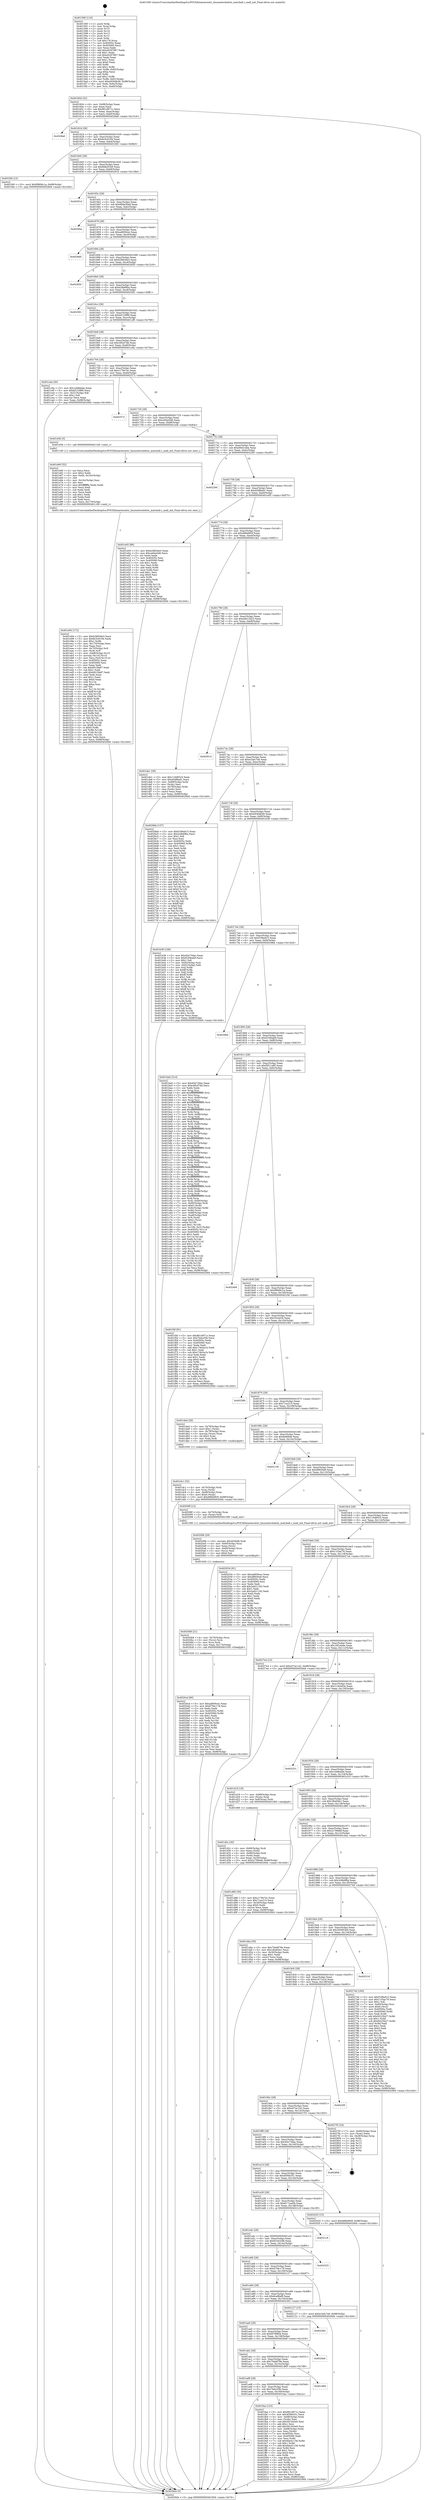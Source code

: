 digraph "0x401590" {
  label = "0x401590 (/mnt/c/Users/mathe/Desktop/tcc/POCII/binaries/extr_linuxnetschedcls_matchall.c_mall_init_Final-ollvm.out::main(0))"
  labelloc = "t"
  node[shape=record]

  Entry [label="",width=0.3,height=0.3,shape=circle,fillcolor=black,style=filled]
  "0x401604" [label="{
     0x401604 [32]\l
     | [instrs]\l
     &nbsp;&nbsp;0x401604 \<+6\>: mov -0x98(%rbp),%eax\l
     &nbsp;&nbsp;0x40160a \<+2\>: mov %eax,%ecx\l
     &nbsp;&nbsp;0x40160c \<+6\>: sub $0x861d871c,%ecx\l
     &nbsp;&nbsp;0x401612 \<+6\>: mov %eax,-0xac(%rbp)\l
     &nbsp;&nbsp;0x401618 \<+6\>: mov %ecx,-0xb0(%rbp)\l
     &nbsp;&nbsp;0x40161e \<+6\>: je 00000000004028a6 \<main+0x1316\>\l
  }"]
  "0x4028a6" [label="{
     0x4028a6\l
  }", style=dashed]
  "0x401624" [label="{
     0x401624 [28]\l
     | [instrs]\l
     &nbsp;&nbsp;0x401624 \<+5\>: jmp 0000000000401629 \<main+0x99\>\l
     &nbsp;&nbsp;0x401629 \<+6\>: mov -0xac(%rbp),%eax\l
     &nbsp;&nbsp;0x40162f \<+5\>: sub $0x8c5c6194,%eax\l
     &nbsp;&nbsp;0x401634 \<+6\>: mov %eax,-0xb4(%rbp)\l
     &nbsp;&nbsp;0x40163a \<+6\>: je 0000000000401f40 \<main+0x9b0\>\l
  }"]
  Exit [label="",width=0.3,height=0.3,shape=circle,fillcolor=black,style=filled,peripheries=2]
  "0x401f40" [label="{
     0x401f40 [15]\l
     | [instrs]\l
     &nbsp;&nbsp;0x401f40 \<+10\>: movl $0xf9806c1a,-0x98(%rbp)\l
     &nbsp;&nbsp;0x401f4a \<+5\>: jmp 00000000004029d4 \<main+0x1444\>\l
  }"]
  "0x401640" [label="{
     0x401640 [28]\l
     | [instrs]\l
     &nbsp;&nbsp;0x401640 \<+5\>: jmp 0000000000401645 \<main+0xb5\>\l
     &nbsp;&nbsp;0x401645 \<+6\>: mov -0xac(%rbp),%eax\l
     &nbsp;&nbsp;0x40164b \<+5\>: sub $0x8db2f1b9,%eax\l
     &nbsp;&nbsp;0x401650 \<+6\>: mov %eax,-0xb8(%rbp)\l
     &nbsp;&nbsp;0x401656 \<+6\>: je 000000000040291d \<main+0x138d\>\l
  }"]
  "0x4020cd" [label="{
     0x4020cd [90]\l
     | [instrs]\l
     &nbsp;&nbsp;0x4020cd \<+5\>: mov $0xad859cec,%eax\l
     &nbsp;&nbsp;0x4020d2 \<+5\>: mov $0x67fdc178,%esi\l
     &nbsp;&nbsp;0x4020d7 \<+2\>: xor %edx,%edx\l
     &nbsp;&nbsp;0x4020d9 \<+8\>: mov 0x40505c,%r8d\l
     &nbsp;&nbsp;0x4020e1 \<+8\>: mov 0x405060,%r9d\l
     &nbsp;&nbsp;0x4020e9 \<+3\>: sub $0x1,%edx\l
     &nbsp;&nbsp;0x4020ec \<+3\>: mov %r8d,%r10d\l
     &nbsp;&nbsp;0x4020ef \<+3\>: add %edx,%r10d\l
     &nbsp;&nbsp;0x4020f2 \<+4\>: imul %r10d,%r8d\l
     &nbsp;&nbsp;0x4020f6 \<+4\>: and $0x1,%r8d\l
     &nbsp;&nbsp;0x4020fa \<+4\>: cmp $0x0,%r8d\l
     &nbsp;&nbsp;0x4020fe \<+4\>: sete %r11b\l
     &nbsp;&nbsp;0x402102 \<+4\>: cmp $0xa,%r9d\l
     &nbsp;&nbsp;0x402106 \<+3\>: setl %bl\l
     &nbsp;&nbsp;0x402109 \<+3\>: mov %r11b,%r14b\l
     &nbsp;&nbsp;0x40210c \<+3\>: and %bl,%r14b\l
     &nbsp;&nbsp;0x40210f \<+3\>: xor %bl,%r11b\l
     &nbsp;&nbsp;0x402112 \<+3\>: or %r11b,%r14b\l
     &nbsp;&nbsp;0x402115 \<+4\>: test $0x1,%r14b\l
     &nbsp;&nbsp;0x402119 \<+3\>: cmovne %esi,%eax\l
     &nbsp;&nbsp;0x40211c \<+6\>: mov %eax,-0x98(%rbp)\l
     &nbsp;&nbsp;0x402122 \<+5\>: jmp 00000000004029d4 \<main+0x1444\>\l
  }"]
  "0x40291d" [label="{
     0x40291d\l
  }", style=dashed]
  "0x40165c" [label="{
     0x40165c [28]\l
     | [instrs]\l
     &nbsp;&nbsp;0x40165c \<+5\>: jmp 0000000000401661 \<main+0xd1\>\l
     &nbsp;&nbsp;0x401661 \<+6\>: mov -0xac(%rbp),%eax\l
     &nbsp;&nbsp;0x401667 \<+5\>: sub $0x99de30a8,%eax\l
     &nbsp;&nbsp;0x40166c \<+6\>: mov %eax,-0xbc(%rbp)\l
     &nbsp;&nbsp;0x401672 \<+6\>: je 000000000040295a \<main+0x13ca\>\l
  }"]
  "0x4020b8" [label="{
     0x4020b8 [21]\l
     | [instrs]\l
     &nbsp;&nbsp;0x4020b8 \<+4\>: mov -0x70(%rbp),%rcx\l
     &nbsp;&nbsp;0x4020bc \<+3\>: mov (%rcx),%rcx\l
     &nbsp;&nbsp;0x4020bf \<+3\>: mov %rcx,%rdi\l
     &nbsp;&nbsp;0x4020c2 \<+6\>: mov %eax,-0x174(%rbp)\l
     &nbsp;&nbsp;0x4020c8 \<+5\>: call 0000000000401030 \<free@plt\>\l
     | [calls]\l
     &nbsp;&nbsp;0x401030 \{1\} (unknown)\l
  }"]
  "0x40295a" [label="{
     0x40295a\l
  }", style=dashed]
  "0x401678" [label="{
     0x401678 [28]\l
     | [instrs]\l
     &nbsp;&nbsp;0x401678 \<+5\>: jmp 000000000040167d \<main+0xed\>\l
     &nbsp;&nbsp;0x40167d \<+6\>: mov -0xac(%rbp),%eax\l
     &nbsp;&nbsp;0x401683 \<+5\>: sub $0xad859cec,%eax\l
     &nbsp;&nbsp;0x401688 \<+6\>: mov %eax,-0xc0(%rbp)\l
     &nbsp;&nbsp;0x40168e \<+6\>: je 00000000004028d0 \<main+0x1340\>\l
  }"]
  "0x40209b" [label="{
     0x40209b [29]\l
     | [instrs]\l
     &nbsp;&nbsp;0x40209b \<+10\>: movabs $0x4030d6,%rdi\l
     &nbsp;&nbsp;0x4020a5 \<+4\>: mov -0x60(%rbp),%rcx\l
     &nbsp;&nbsp;0x4020a9 \<+2\>: mov %eax,(%rcx)\l
     &nbsp;&nbsp;0x4020ab \<+4\>: mov -0x60(%rbp),%rcx\l
     &nbsp;&nbsp;0x4020af \<+2\>: mov (%rcx),%esi\l
     &nbsp;&nbsp;0x4020b1 \<+2\>: mov $0x0,%al\l
     &nbsp;&nbsp;0x4020b3 \<+5\>: call 0000000000401040 \<printf@plt\>\l
     | [calls]\l
     &nbsp;&nbsp;0x401040 \{1\} (unknown)\l
  }"]
  "0x4028d0" [label="{
     0x4028d0\l
  }", style=dashed]
  "0x401694" [label="{
     0x401694 [28]\l
     | [instrs]\l
     &nbsp;&nbsp;0x401694 \<+5\>: jmp 0000000000401699 \<main+0x109\>\l
     &nbsp;&nbsp;0x401699 \<+6\>: mov -0xac(%rbp),%eax\l
     &nbsp;&nbsp;0x40169f \<+5\>: sub $0xb2883de3,%eax\l
     &nbsp;&nbsp;0x4016a4 \<+6\>: mov %eax,-0xc4(%rbp)\l
     &nbsp;&nbsp;0x4016aa \<+6\>: je 0000000000402850 \<main+0x12c0\>\l
  }"]
  "0x401af4" [label="{
     0x401af4\l
  }", style=dashed]
  "0x402850" [label="{
     0x402850\l
  }", style=dashed]
  "0x4016b0" [label="{
     0x4016b0 [28]\l
     | [instrs]\l
     &nbsp;&nbsp;0x4016b0 \<+5\>: jmp 00000000004016b5 \<main+0x125\>\l
     &nbsp;&nbsp;0x4016b5 \<+6\>: mov -0xac(%rbp),%eax\l
     &nbsp;&nbsp;0x4016bb \<+5\>: sub $0xb2fb880a,%eax\l
     &nbsp;&nbsp;0x4016c0 \<+6\>: mov %eax,-0xc8(%rbp)\l
     &nbsp;&nbsp;0x4016c6 \<+6\>: je 0000000000402581 \<main+0xff1\>\l
  }"]
  "0x401faa" [label="{
     0x401faa [123]\l
     | [instrs]\l
     &nbsp;&nbsp;0x401faa \<+5\>: mov $0x861d871c,%eax\l
     &nbsp;&nbsp;0x401faf \<+5\>: mov $0x4f36b351,%ecx\l
     &nbsp;&nbsp;0x401fb4 \<+4\>: mov -0x68(%rbp),%rdx\l
     &nbsp;&nbsp;0x401fb8 \<+2\>: mov (%rdx),%esi\l
     &nbsp;&nbsp;0x401fba \<+6\>: sub $0x591443e0,%esi\l
     &nbsp;&nbsp;0x401fc0 \<+3\>: add $0x1,%esi\l
     &nbsp;&nbsp;0x401fc3 \<+6\>: add $0x591443e0,%esi\l
     &nbsp;&nbsp;0x401fc9 \<+4\>: mov -0x68(%rbp),%rdx\l
     &nbsp;&nbsp;0x401fcd \<+2\>: mov %esi,(%rdx)\l
     &nbsp;&nbsp;0x401fcf \<+7\>: mov 0x40505c,%esi\l
     &nbsp;&nbsp;0x401fd6 \<+7\>: mov 0x405060,%edi\l
     &nbsp;&nbsp;0x401fdd \<+3\>: mov %esi,%r8d\l
     &nbsp;&nbsp;0x401fe0 \<+7\>: sub $0x9da41156,%r8d\l
     &nbsp;&nbsp;0x401fe7 \<+4\>: sub $0x1,%r8d\l
     &nbsp;&nbsp;0x401feb \<+7\>: add $0x9da41156,%r8d\l
     &nbsp;&nbsp;0x401ff2 \<+4\>: imul %r8d,%esi\l
     &nbsp;&nbsp;0x401ff6 \<+3\>: and $0x1,%esi\l
     &nbsp;&nbsp;0x401ff9 \<+3\>: cmp $0x0,%esi\l
     &nbsp;&nbsp;0x401ffc \<+4\>: sete %r9b\l
     &nbsp;&nbsp;0x402000 \<+3\>: cmp $0xa,%edi\l
     &nbsp;&nbsp;0x402003 \<+4\>: setl %r10b\l
     &nbsp;&nbsp;0x402007 \<+3\>: mov %r9b,%r11b\l
     &nbsp;&nbsp;0x40200a \<+3\>: and %r10b,%r11b\l
     &nbsp;&nbsp;0x40200d \<+3\>: xor %r10b,%r9b\l
     &nbsp;&nbsp;0x402010 \<+3\>: or %r9b,%r11b\l
     &nbsp;&nbsp;0x402013 \<+4\>: test $0x1,%r11b\l
     &nbsp;&nbsp;0x402017 \<+3\>: cmovne %ecx,%eax\l
     &nbsp;&nbsp;0x40201a \<+6\>: mov %eax,-0x98(%rbp)\l
     &nbsp;&nbsp;0x402020 \<+5\>: jmp 00000000004029d4 \<main+0x1444\>\l
  }"]
  "0x402581" [label="{
     0x402581\l
  }", style=dashed]
  "0x4016cc" [label="{
     0x4016cc [28]\l
     | [instrs]\l
     &nbsp;&nbsp;0x4016cc \<+5\>: jmp 00000000004016d1 \<main+0x141\>\l
     &nbsp;&nbsp;0x4016d1 \<+6\>: mov -0xac(%rbp),%eax\l
     &nbsp;&nbsp;0x4016d7 \<+5\>: sub $0xbf133f89,%eax\l
     &nbsp;&nbsp;0x4016dc \<+6\>: mov %eax,-0xcc(%rbp)\l
     &nbsp;&nbsp;0x4016e2 \<+6\>: je 0000000000401cf8 \<main+0x768\>\l
  }"]
  "0x401ad8" [label="{
     0x401ad8 [28]\l
     | [instrs]\l
     &nbsp;&nbsp;0x401ad8 \<+5\>: jmp 0000000000401add \<main+0x54d\>\l
     &nbsp;&nbsp;0x401add \<+6\>: mov -0xac(%rbp),%eax\l
     &nbsp;&nbsp;0x401ae3 \<+5\>: sub $0x7bdccf3b,%eax\l
     &nbsp;&nbsp;0x401ae8 \<+6\>: mov %eax,-0x160(%rbp)\l
     &nbsp;&nbsp;0x401aee \<+6\>: je 0000000000401faa \<main+0xa1a\>\l
  }"]
  "0x401cf8" [label="{
     0x401cf8\l
  }", style=dashed]
  "0x4016e8" [label="{
     0x4016e8 [28]\l
     | [instrs]\l
     &nbsp;&nbsp;0x4016e8 \<+5\>: jmp 00000000004016ed \<main+0x15d\>\l
     &nbsp;&nbsp;0x4016ed \<+6\>: mov -0xac(%rbp),%eax\l
     &nbsp;&nbsp;0x4016f3 \<+5\>: sub $0xc0f2d7dd,%eax\l
     &nbsp;&nbsp;0x4016f8 \<+6\>: mov %eax,-0xd0(%rbp)\l
     &nbsp;&nbsp;0x4016fe \<+6\>: je 0000000000401cda \<main+0x74a\>\l
  }"]
  "0x401d68" [label="{
     0x401d68\l
  }", style=dashed]
  "0x401cda" [label="{
     0x401cda [30]\l
     | [instrs]\l
     &nbsp;&nbsp;0x401cda \<+5\>: mov $0x1dd8eebe,%eax\l
     &nbsp;&nbsp;0x401cdf \<+5\>: mov $0xbf133f89,%ecx\l
     &nbsp;&nbsp;0x401ce4 \<+3\>: mov -0x31(%rbp),%dl\l
     &nbsp;&nbsp;0x401ce7 \<+3\>: test $0x1,%dl\l
     &nbsp;&nbsp;0x401cea \<+3\>: cmovne %ecx,%eax\l
     &nbsp;&nbsp;0x401ced \<+6\>: mov %eax,-0x98(%rbp)\l
     &nbsp;&nbsp;0x401cf3 \<+5\>: jmp 00000000004029d4 \<main+0x1444\>\l
  }"]
  "0x401704" [label="{
     0x401704 [28]\l
     | [instrs]\l
     &nbsp;&nbsp;0x401704 \<+5\>: jmp 0000000000401709 \<main+0x179\>\l
     &nbsp;&nbsp;0x401709 \<+6\>: mov -0xac(%rbp),%eax\l
     &nbsp;&nbsp;0x40170f \<+5\>: sub $0xc179e7ec,%eax\l
     &nbsp;&nbsp;0x401714 \<+6\>: mov %eax,-0xd4(%rbp)\l
     &nbsp;&nbsp;0x40171a \<+6\>: je 0000000000402572 \<main+0xfe2\>\l
  }"]
  "0x401abc" [label="{
     0x401abc [28]\l
     | [instrs]\l
     &nbsp;&nbsp;0x401abc \<+5\>: jmp 0000000000401ac1 \<main+0x531\>\l
     &nbsp;&nbsp;0x401ac1 \<+6\>: mov -0xac(%rbp),%eax\l
     &nbsp;&nbsp;0x401ac7 \<+5\>: sub $0x70ab878e,%eax\l
     &nbsp;&nbsp;0x401acc \<+6\>: mov %eax,-0x15c(%rbp)\l
     &nbsp;&nbsp;0x401ad2 \<+6\>: je 0000000000401d68 \<main+0x7d8\>\l
  }"]
  "0x402572" [label="{
     0x402572\l
  }", style=dashed]
  "0x401720" [label="{
     0x401720 [28]\l
     | [instrs]\l
     &nbsp;&nbsp;0x401720 \<+5\>: jmp 0000000000401725 \<main+0x195\>\l
     &nbsp;&nbsp;0x401725 \<+6\>: mov -0xac(%rbp),%eax\l
     &nbsp;&nbsp;0x40172b \<+5\>: sub $0xce64a5d6,%eax\l
     &nbsp;&nbsp;0x401730 \<+6\>: mov %eax,-0xd8(%rbp)\l
     &nbsp;&nbsp;0x401736 \<+6\>: je 0000000000401e5b \<main+0x8cb\>\l
  }"]
  "0x4029a9" [label="{
     0x4029a9\l
  }", style=dashed]
  "0x401e5b" [label="{
     0x401e5b [5]\l
     | [instrs]\l
     &nbsp;&nbsp;0x401e5b \<+5\>: call 0000000000401160 \<next_i\>\l
     | [calls]\l
     &nbsp;&nbsp;0x401160 \{1\} (/mnt/c/Users/mathe/Desktop/tcc/POCII/binaries/extr_linuxnetschedcls_matchall.c_mall_init_Final-ollvm.out::next_i)\l
  }"]
  "0x40173c" [label="{
     0x40173c [28]\l
     | [instrs]\l
     &nbsp;&nbsp;0x40173c \<+5\>: jmp 0000000000401741 \<main+0x1b1\>\l
     &nbsp;&nbsp;0x401741 \<+6\>: mov -0xac(%rbp),%eax\l
     &nbsp;&nbsp;0x401747 \<+5\>: sub $0xd0b41ebe,%eax\l
     &nbsp;&nbsp;0x40174c \<+6\>: mov %eax,-0xdc(%rbp)\l
     &nbsp;&nbsp;0x401752 \<+6\>: je 0000000000402260 \<main+0xcd0\>\l
  }"]
  "0x401aa0" [label="{
     0x401aa0 [28]\l
     | [instrs]\l
     &nbsp;&nbsp;0x401aa0 \<+5\>: jmp 0000000000401aa5 \<main+0x515\>\l
     &nbsp;&nbsp;0x401aa5 \<+6\>: mov -0xac(%rbp),%eax\l
     &nbsp;&nbsp;0x401aab \<+5\>: sub $0x6f7f9804,%eax\l
     &nbsp;&nbsp;0x401ab0 \<+6\>: mov %eax,-0x158(%rbp)\l
     &nbsp;&nbsp;0x401ab6 \<+6\>: je 00000000004029a9 \<main+0x1419\>\l
  }"]
  "0x402260" [label="{
     0x402260\l
  }", style=dashed]
  "0x401758" [label="{
     0x401758 [28]\l
     | [instrs]\l
     &nbsp;&nbsp;0x401758 \<+5\>: jmp 000000000040175d \<main+0x1cd\>\l
     &nbsp;&nbsp;0x40175d \<+6\>: mov -0xac(%rbp),%eax\l
     &nbsp;&nbsp;0x401763 \<+5\>: sub $0xd3df6ad1,%eax\l
     &nbsp;&nbsp;0x401768 \<+6\>: mov %eax,-0xe0(%rbp)\l
     &nbsp;&nbsp;0x40176e \<+6\>: je 0000000000401e05 \<main+0x875\>\l
  }"]
  "0x402362" [label="{
     0x402362\l
  }", style=dashed]
  "0x401e05" [label="{
     0x401e05 [86]\l
     | [instrs]\l
     &nbsp;&nbsp;0x401e05 \<+5\>: mov $0xb2883de3,%eax\l
     &nbsp;&nbsp;0x401e0a \<+5\>: mov $0xce64a5d6,%ecx\l
     &nbsp;&nbsp;0x401e0f \<+2\>: xor %edx,%edx\l
     &nbsp;&nbsp;0x401e11 \<+7\>: mov 0x40505c,%esi\l
     &nbsp;&nbsp;0x401e18 \<+7\>: mov 0x405060,%edi\l
     &nbsp;&nbsp;0x401e1f \<+3\>: sub $0x1,%edx\l
     &nbsp;&nbsp;0x401e22 \<+3\>: mov %esi,%r8d\l
     &nbsp;&nbsp;0x401e25 \<+3\>: add %edx,%r8d\l
     &nbsp;&nbsp;0x401e28 \<+4\>: imul %r8d,%esi\l
     &nbsp;&nbsp;0x401e2c \<+3\>: and $0x1,%esi\l
     &nbsp;&nbsp;0x401e2f \<+3\>: cmp $0x0,%esi\l
     &nbsp;&nbsp;0x401e32 \<+4\>: sete %r9b\l
     &nbsp;&nbsp;0x401e36 \<+3\>: cmp $0xa,%edi\l
     &nbsp;&nbsp;0x401e39 \<+4\>: setl %r10b\l
     &nbsp;&nbsp;0x401e3d \<+3\>: mov %r9b,%r11b\l
     &nbsp;&nbsp;0x401e40 \<+3\>: and %r10b,%r11b\l
     &nbsp;&nbsp;0x401e43 \<+3\>: xor %r10b,%r9b\l
     &nbsp;&nbsp;0x401e46 \<+3\>: or %r9b,%r11b\l
     &nbsp;&nbsp;0x401e49 \<+4\>: test $0x1,%r11b\l
     &nbsp;&nbsp;0x401e4d \<+3\>: cmovne %ecx,%eax\l
     &nbsp;&nbsp;0x401e50 \<+6\>: mov %eax,-0x98(%rbp)\l
     &nbsp;&nbsp;0x401e56 \<+5\>: jmp 00000000004029d4 \<main+0x1444\>\l
  }"]
  "0x401774" [label="{
     0x401774 [28]\l
     | [instrs]\l
     &nbsp;&nbsp;0x401774 \<+5\>: jmp 0000000000401779 \<main+0x1e9\>\l
     &nbsp;&nbsp;0x401779 \<+6\>: mov -0xac(%rbp),%eax\l
     &nbsp;&nbsp;0x40177f \<+5\>: sub $0xd96b683f,%eax\l
     &nbsp;&nbsp;0x401784 \<+6\>: mov %eax,-0xe4(%rbp)\l
     &nbsp;&nbsp;0x40178a \<+6\>: je 0000000000401de1 \<main+0x851\>\l
  }"]
  "0x401a84" [label="{
     0x401a84 [28]\l
     | [instrs]\l
     &nbsp;&nbsp;0x401a84 \<+5\>: jmp 0000000000401a89 \<main+0x4f9\>\l
     &nbsp;&nbsp;0x401a89 \<+6\>: mov -0xac(%rbp),%eax\l
     &nbsp;&nbsp;0x401a8f \<+5\>: sub $0x6caf8af8,%eax\l
     &nbsp;&nbsp;0x401a94 \<+6\>: mov %eax,-0x154(%rbp)\l
     &nbsp;&nbsp;0x401a9a \<+6\>: je 0000000000402362 \<main+0xdd2\>\l
  }"]
  "0x401de1" [label="{
     0x401de1 [36]\l
     | [instrs]\l
     &nbsp;&nbsp;0x401de1 \<+5\>: mov $0x110d65c5,%eax\l
     &nbsp;&nbsp;0x401de6 \<+5\>: mov $0xd3df6ad1,%ecx\l
     &nbsp;&nbsp;0x401deb \<+4\>: mov -0x68(%rbp),%rdx\l
     &nbsp;&nbsp;0x401def \<+2\>: mov (%rdx),%esi\l
     &nbsp;&nbsp;0x401df1 \<+4\>: mov -0x78(%rbp),%rdx\l
     &nbsp;&nbsp;0x401df5 \<+2\>: cmp (%rdx),%esi\l
     &nbsp;&nbsp;0x401df7 \<+3\>: cmovl %ecx,%eax\l
     &nbsp;&nbsp;0x401dfa \<+6\>: mov %eax,-0x98(%rbp)\l
     &nbsp;&nbsp;0x401e00 \<+5\>: jmp 00000000004029d4 \<main+0x1444\>\l
  }"]
  "0x401790" [label="{
     0x401790 [28]\l
     | [instrs]\l
     &nbsp;&nbsp;0x401790 \<+5\>: jmp 0000000000401795 \<main+0x205\>\l
     &nbsp;&nbsp;0x401795 \<+6\>: mov -0xac(%rbp),%eax\l
     &nbsp;&nbsp;0x40179b \<+5\>: sub $0xe0b12b23,%eax\l
     &nbsp;&nbsp;0x4017a0 \<+6\>: mov %eax,-0xe8(%rbp)\l
     &nbsp;&nbsp;0x4017a6 \<+6\>: je 0000000000402614 \<main+0x1084\>\l
  }"]
  "0x402127" [label="{
     0x402127 [15]\l
     | [instrs]\l
     &nbsp;&nbsp;0x402127 \<+10\>: movl $0xe1bdc7e6,-0x98(%rbp)\l
     &nbsp;&nbsp;0x402131 \<+5\>: jmp 00000000004029d4 \<main+0x1444\>\l
  }"]
  "0x402614" [label="{
     0x402614\l
  }", style=dashed]
  "0x4017ac" [label="{
     0x4017ac [28]\l
     | [instrs]\l
     &nbsp;&nbsp;0x4017ac \<+5\>: jmp 00000000004017b1 \<main+0x221\>\l
     &nbsp;&nbsp;0x4017b1 \<+6\>: mov -0xac(%rbp),%eax\l
     &nbsp;&nbsp;0x4017b7 \<+5\>: sub $0xe1bdc7e6,%eax\l
     &nbsp;&nbsp;0x4017bc \<+6\>: mov %eax,-0xec(%rbp)\l
     &nbsp;&nbsp;0x4017c2 \<+6\>: je 00000000004026bb \<main+0x112b\>\l
  }"]
  "0x401a68" [label="{
     0x401a68 [28]\l
     | [instrs]\l
     &nbsp;&nbsp;0x401a68 \<+5\>: jmp 0000000000401a6d \<main+0x4dd\>\l
     &nbsp;&nbsp;0x401a6d \<+6\>: mov -0xac(%rbp),%eax\l
     &nbsp;&nbsp;0x401a73 \<+5\>: sub $0x67fdc178,%eax\l
     &nbsp;&nbsp;0x401a78 \<+6\>: mov %eax,-0x150(%rbp)\l
     &nbsp;&nbsp;0x401a7e \<+6\>: je 0000000000402127 \<main+0xb97\>\l
  }"]
  "0x4026bb" [label="{
     0x4026bb [137]\l
     | [instrs]\l
     &nbsp;&nbsp;0x4026bb \<+5\>: mov $0xf199a915,%eax\l
     &nbsp;&nbsp;0x4026c0 \<+5\>: mov $0x2c8b6f6a,%ecx\l
     &nbsp;&nbsp;0x4026c5 \<+2\>: mov $0x1,%dl\l
     &nbsp;&nbsp;0x4026c7 \<+2\>: xor %esi,%esi\l
     &nbsp;&nbsp;0x4026c9 \<+7\>: mov 0x40505c,%edi\l
     &nbsp;&nbsp;0x4026d0 \<+8\>: mov 0x405060,%r8d\l
     &nbsp;&nbsp;0x4026d8 \<+3\>: sub $0x1,%esi\l
     &nbsp;&nbsp;0x4026db \<+3\>: mov %edi,%r9d\l
     &nbsp;&nbsp;0x4026de \<+3\>: add %esi,%r9d\l
     &nbsp;&nbsp;0x4026e1 \<+4\>: imul %r9d,%edi\l
     &nbsp;&nbsp;0x4026e5 \<+3\>: and $0x1,%edi\l
     &nbsp;&nbsp;0x4026e8 \<+3\>: cmp $0x0,%edi\l
     &nbsp;&nbsp;0x4026eb \<+4\>: sete %r10b\l
     &nbsp;&nbsp;0x4026ef \<+4\>: cmp $0xa,%r8d\l
     &nbsp;&nbsp;0x4026f3 \<+4\>: setl %r11b\l
     &nbsp;&nbsp;0x4026f7 \<+3\>: mov %r10b,%bl\l
     &nbsp;&nbsp;0x4026fa \<+3\>: xor $0xff,%bl\l
     &nbsp;&nbsp;0x4026fd \<+3\>: mov %r11b,%r14b\l
     &nbsp;&nbsp;0x402700 \<+4\>: xor $0xff,%r14b\l
     &nbsp;&nbsp;0x402704 \<+3\>: xor $0x0,%dl\l
     &nbsp;&nbsp;0x402707 \<+3\>: mov %bl,%r15b\l
     &nbsp;&nbsp;0x40270a \<+4\>: and $0x0,%r15b\l
     &nbsp;&nbsp;0x40270e \<+3\>: and %dl,%r10b\l
     &nbsp;&nbsp;0x402711 \<+3\>: mov %r14b,%r12b\l
     &nbsp;&nbsp;0x402714 \<+4\>: and $0x0,%r12b\l
     &nbsp;&nbsp;0x402718 \<+3\>: and %dl,%r11b\l
     &nbsp;&nbsp;0x40271b \<+3\>: or %r10b,%r15b\l
     &nbsp;&nbsp;0x40271e \<+3\>: or %r11b,%r12b\l
     &nbsp;&nbsp;0x402721 \<+3\>: xor %r12b,%r15b\l
     &nbsp;&nbsp;0x402724 \<+3\>: or %r14b,%bl\l
     &nbsp;&nbsp;0x402727 \<+3\>: xor $0xff,%bl\l
     &nbsp;&nbsp;0x40272a \<+3\>: or $0x0,%dl\l
     &nbsp;&nbsp;0x40272d \<+2\>: and %dl,%bl\l
     &nbsp;&nbsp;0x40272f \<+3\>: or %bl,%r15b\l
     &nbsp;&nbsp;0x402732 \<+4\>: test $0x1,%r15b\l
     &nbsp;&nbsp;0x402736 \<+3\>: cmovne %ecx,%eax\l
     &nbsp;&nbsp;0x402739 \<+6\>: mov %eax,-0x98(%rbp)\l
     &nbsp;&nbsp;0x40273f \<+5\>: jmp 00000000004029d4 \<main+0x1444\>\l
  }"]
  "0x4017c8" [label="{
     0x4017c8 [28]\l
     | [instrs]\l
     &nbsp;&nbsp;0x4017c8 \<+5\>: jmp 00000000004017cd \<main+0x23d\>\l
     &nbsp;&nbsp;0x4017cd \<+6\>: mov -0xac(%rbp),%eax\l
     &nbsp;&nbsp;0x4017d3 \<+5\>: sub $0xe930db49,%eax\l
     &nbsp;&nbsp;0x4017d8 \<+6\>: mov %eax,-0xf0(%rbp)\l
     &nbsp;&nbsp;0x4017de \<+6\>: je 0000000000401b36 \<main+0x5a6\>\l
  }"]
  "0x402525" [label="{
     0x402525\l
  }", style=dashed]
  "0x401b36" [label="{
     0x401b36 [106]\l
     | [instrs]\l
     &nbsp;&nbsp;0x401b36 \<+5\>: mov $0x45e73dac,%eax\l
     &nbsp;&nbsp;0x401b3b \<+5\>: mov $0xf230bab9,%ecx\l
     &nbsp;&nbsp;0x401b40 \<+2\>: mov $0x1,%dl\l
     &nbsp;&nbsp;0x401b42 \<+7\>: mov -0x92(%rbp),%sil\l
     &nbsp;&nbsp;0x401b49 \<+7\>: mov -0x91(%rbp),%dil\l
     &nbsp;&nbsp;0x401b50 \<+3\>: mov %sil,%r8b\l
     &nbsp;&nbsp;0x401b53 \<+4\>: xor $0xff,%r8b\l
     &nbsp;&nbsp;0x401b57 \<+3\>: mov %dil,%r9b\l
     &nbsp;&nbsp;0x401b5a \<+4\>: xor $0xff,%r9b\l
     &nbsp;&nbsp;0x401b5e \<+3\>: xor $0x1,%dl\l
     &nbsp;&nbsp;0x401b61 \<+3\>: mov %r8b,%r10b\l
     &nbsp;&nbsp;0x401b64 \<+4\>: and $0xff,%r10b\l
     &nbsp;&nbsp;0x401b68 \<+3\>: and %dl,%sil\l
     &nbsp;&nbsp;0x401b6b \<+3\>: mov %r9b,%r11b\l
     &nbsp;&nbsp;0x401b6e \<+4\>: and $0xff,%r11b\l
     &nbsp;&nbsp;0x401b72 \<+3\>: and %dl,%dil\l
     &nbsp;&nbsp;0x401b75 \<+3\>: or %sil,%r10b\l
     &nbsp;&nbsp;0x401b78 \<+3\>: or %dil,%r11b\l
     &nbsp;&nbsp;0x401b7b \<+3\>: xor %r11b,%r10b\l
     &nbsp;&nbsp;0x401b7e \<+3\>: or %r9b,%r8b\l
     &nbsp;&nbsp;0x401b81 \<+4\>: xor $0xff,%r8b\l
     &nbsp;&nbsp;0x401b85 \<+3\>: or $0x1,%dl\l
     &nbsp;&nbsp;0x401b88 \<+3\>: and %dl,%r8b\l
     &nbsp;&nbsp;0x401b8b \<+3\>: or %r8b,%r10b\l
     &nbsp;&nbsp;0x401b8e \<+4\>: test $0x1,%r10b\l
     &nbsp;&nbsp;0x401b92 \<+3\>: cmovne %ecx,%eax\l
     &nbsp;&nbsp;0x401b95 \<+6\>: mov %eax,-0x98(%rbp)\l
     &nbsp;&nbsp;0x401b9b \<+5\>: jmp 00000000004029d4 \<main+0x1444\>\l
  }"]
  "0x4017e4" [label="{
     0x4017e4 [28]\l
     | [instrs]\l
     &nbsp;&nbsp;0x4017e4 \<+5\>: jmp 00000000004017e9 \<main+0x259\>\l
     &nbsp;&nbsp;0x4017e9 \<+6\>: mov -0xac(%rbp),%eax\l
     &nbsp;&nbsp;0x4017ef \<+5\>: sub $0xf199a915,%eax\l
     &nbsp;&nbsp;0x4017f4 \<+6\>: mov %eax,-0xf4(%rbp)\l
     &nbsp;&nbsp;0x4017fa \<+6\>: je 00000000004029bd \<main+0x142d\>\l
  }"]
  "0x4029d4" [label="{
     0x4029d4 [5]\l
     | [instrs]\l
     &nbsp;&nbsp;0x4029d4 \<+5\>: jmp 0000000000401604 \<main+0x74\>\l
  }"]
  "0x401590" [label="{
     0x401590 [116]\l
     | [instrs]\l
     &nbsp;&nbsp;0x401590 \<+1\>: push %rbp\l
     &nbsp;&nbsp;0x401591 \<+3\>: mov %rsp,%rbp\l
     &nbsp;&nbsp;0x401594 \<+2\>: push %r15\l
     &nbsp;&nbsp;0x401596 \<+2\>: push %r14\l
     &nbsp;&nbsp;0x401598 \<+2\>: push %r13\l
     &nbsp;&nbsp;0x40159a \<+2\>: push %r12\l
     &nbsp;&nbsp;0x40159c \<+1\>: push %rbx\l
     &nbsp;&nbsp;0x40159d \<+7\>: sub $0x178,%rsp\l
     &nbsp;&nbsp;0x4015a4 \<+7\>: mov 0x40505c,%eax\l
     &nbsp;&nbsp;0x4015ab \<+7\>: mov 0x405060,%ecx\l
     &nbsp;&nbsp;0x4015b2 \<+2\>: mov %eax,%edx\l
     &nbsp;&nbsp;0x4015b4 \<+6\>: add $0xe0297867,%edx\l
     &nbsp;&nbsp;0x4015ba \<+3\>: sub $0x1,%edx\l
     &nbsp;&nbsp;0x4015bd \<+6\>: sub $0xe0297867,%edx\l
     &nbsp;&nbsp;0x4015c3 \<+3\>: imul %edx,%eax\l
     &nbsp;&nbsp;0x4015c6 \<+3\>: and $0x1,%eax\l
     &nbsp;&nbsp;0x4015c9 \<+3\>: cmp $0x0,%eax\l
     &nbsp;&nbsp;0x4015cc \<+4\>: sete %r8b\l
     &nbsp;&nbsp;0x4015d0 \<+4\>: and $0x1,%r8b\l
     &nbsp;&nbsp;0x4015d4 \<+7\>: mov %r8b,-0x92(%rbp)\l
     &nbsp;&nbsp;0x4015db \<+3\>: cmp $0xa,%ecx\l
     &nbsp;&nbsp;0x4015de \<+4\>: setl %r8b\l
     &nbsp;&nbsp;0x4015e2 \<+4\>: and $0x1,%r8b\l
     &nbsp;&nbsp;0x4015e6 \<+7\>: mov %r8b,-0x91(%rbp)\l
     &nbsp;&nbsp;0x4015ed \<+10\>: movl $0xe930db49,-0x98(%rbp)\l
     &nbsp;&nbsp;0x4015f7 \<+6\>: mov %edi,-0x9c(%rbp)\l
     &nbsp;&nbsp;0x4015fd \<+7\>: mov %rsi,-0xa8(%rbp)\l
  }"]
  "0x401a4c" [label="{
     0x401a4c [28]\l
     | [instrs]\l
     &nbsp;&nbsp;0x401a4c \<+5\>: jmp 0000000000401a51 \<main+0x4c1\>\l
     &nbsp;&nbsp;0x401a51 \<+6\>: mov -0xac(%rbp),%eax\l
     &nbsp;&nbsp;0x401a57 \<+5\>: sub $0x633e2cf6,%eax\l
     &nbsp;&nbsp;0x401a5c \<+6\>: mov %eax,-0x14c(%rbp)\l
     &nbsp;&nbsp;0x401a62 \<+6\>: je 0000000000402525 \<main+0xf95\>\l
  }"]
  "0x4029bd" [label="{
     0x4029bd\l
  }", style=dashed]
  "0x401800" [label="{
     0x401800 [28]\l
     | [instrs]\l
     &nbsp;&nbsp;0x401800 \<+5\>: jmp 0000000000401805 \<main+0x275\>\l
     &nbsp;&nbsp;0x401805 \<+6\>: mov -0xac(%rbp),%eax\l
     &nbsp;&nbsp;0x40180b \<+5\>: sub $0xf230bab9,%eax\l
     &nbsp;&nbsp;0x401810 \<+6\>: mov %eax,-0xf8(%rbp)\l
     &nbsp;&nbsp;0x401816 \<+6\>: je 0000000000401ba0 \<main+0x610\>\l
  }"]
  "0x4021c9" [label="{
     0x4021c9\l
  }", style=dashed]
  "0x401ba0" [label="{
     0x401ba0 [314]\l
     | [instrs]\l
     &nbsp;&nbsp;0x401ba0 \<+5\>: mov $0x45e73dac,%eax\l
     &nbsp;&nbsp;0x401ba5 \<+5\>: mov $0xc0f2d7dd,%ecx\l
     &nbsp;&nbsp;0x401baa \<+2\>: xor %edx,%edx\l
     &nbsp;&nbsp;0x401bac \<+3\>: mov %rsp,%rsi\l
     &nbsp;&nbsp;0x401baf \<+4\>: add $0xfffffffffffffff0,%rsi\l
     &nbsp;&nbsp;0x401bb3 \<+3\>: mov %rsi,%rsp\l
     &nbsp;&nbsp;0x401bb6 \<+7\>: mov %rsi,-0x90(%rbp)\l
     &nbsp;&nbsp;0x401bbd \<+3\>: mov %rsp,%rsi\l
     &nbsp;&nbsp;0x401bc0 \<+4\>: add $0xfffffffffffffff0,%rsi\l
     &nbsp;&nbsp;0x401bc4 \<+3\>: mov %rsi,%rsp\l
     &nbsp;&nbsp;0x401bc7 \<+3\>: mov %rsp,%rdi\l
     &nbsp;&nbsp;0x401bca \<+4\>: add $0xfffffffffffffff0,%rdi\l
     &nbsp;&nbsp;0x401bce \<+3\>: mov %rdi,%rsp\l
     &nbsp;&nbsp;0x401bd1 \<+7\>: mov %rdi,-0x88(%rbp)\l
     &nbsp;&nbsp;0x401bd8 \<+3\>: mov %rsp,%rdi\l
     &nbsp;&nbsp;0x401bdb \<+4\>: add $0xfffffffffffffff0,%rdi\l
     &nbsp;&nbsp;0x401bdf \<+3\>: mov %rdi,%rsp\l
     &nbsp;&nbsp;0x401be2 \<+4\>: mov %rdi,-0x80(%rbp)\l
     &nbsp;&nbsp;0x401be6 \<+3\>: mov %rsp,%rdi\l
     &nbsp;&nbsp;0x401be9 \<+4\>: add $0xfffffffffffffff0,%rdi\l
     &nbsp;&nbsp;0x401bed \<+3\>: mov %rdi,%rsp\l
     &nbsp;&nbsp;0x401bf0 \<+4\>: mov %rdi,-0x78(%rbp)\l
     &nbsp;&nbsp;0x401bf4 \<+3\>: mov %rsp,%rdi\l
     &nbsp;&nbsp;0x401bf7 \<+4\>: add $0xfffffffffffffff0,%rdi\l
     &nbsp;&nbsp;0x401bfb \<+3\>: mov %rdi,%rsp\l
     &nbsp;&nbsp;0x401bfe \<+4\>: mov %rdi,-0x70(%rbp)\l
     &nbsp;&nbsp;0x401c02 \<+3\>: mov %rsp,%rdi\l
     &nbsp;&nbsp;0x401c05 \<+4\>: add $0xfffffffffffffff0,%rdi\l
     &nbsp;&nbsp;0x401c09 \<+3\>: mov %rdi,%rsp\l
     &nbsp;&nbsp;0x401c0c \<+4\>: mov %rdi,-0x68(%rbp)\l
     &nbsp;&nbsp;0x401c10 \<+3\>: mov %rsp,%rdi\l
     &nbsp;&nbsp;0x401c13 \<+4\>: add $0xfffffffffffffff0,%rdi\l
     &nbsp;&nbsp;0x401c17 \<+3\>: mov %rdi,%rsp\l
     &nbsp;&nbsp;0x401c1a \<+4\>: mov %rdi,-0x60(%rbp)\l
     &nbsp;&nbsp;0x401c1e \<+3\>: mov %rsp,%rdi\l
     &nbsp;&nbsp;0x401c21 \<+4\>: add $0xfffffffffffffff0,%rdi\l
     &nbsp;&nbsp;0x401c25 \<+3\>: mov %rdi,%rsp\l
     &nbsp;&nbsp;0x401c28 \<+4\>: mov %rdi,-0x58(%rbp)\l
     &nbsp;&nbsp;0x401c2c \<+3\>: mov %rsp,%rdi\l
     &nbsp;&nbsp;0x401c2f \<+4\>: add $0xfffffffffffffff0,%rdi\l
     &nbsp;&nbsp;0x401c33 \<+3\>: mov %rdi,%rsp\l
     &nbsp;&nbsp;0x401c36 \<+4\>: mov %rdi,-0x50(%rbp)\l
     &nbsp;&nbsp;0x401c3a \<+3\>: mov %rsp,%rdi\l
     &nbsp;&nbsp;0x401c3d \<+4\>: add $0xfffffffffffffff0,%rdi\l
     &nbsp;&nbsp;0x401c41 \<+3\>: mov %rdi,%rsp\l
     &nbsp;&nbsp;0x401c44 \<+4\>: mov %rdi,-0x48(%rbp)\l
     &nbsp;&nbsp;0x401c48 \<+3\>: mov %rsp,%rdi\l
     &nbsp;&nbsp;0x401c4b \<+4\>: add $0xfffffffffffffff0,%rdi\l
     &nbsp;&nbsp;0x401c4f \<+3\>: mov %rdi,%rsp\l
     &nbsp;&nbsp;0x401c52 \<+4\>: mov %rdi,-0x40(%rbp)\l
     &nbsp;&nbsp;0x401c56 \<+7\>: mov -0x90(%rbp),%rdi\l
     &nbsp;&nbsp;0x401c5d \<+6\>: movl $0x0,(%rdi)\l
     &nbsp;&nbsp;0x401c63 \<+7\>: mov -0x9c(%rbp),%r8d\l
     &nbsp;&nbsp;0x401c6a \<+3\>: mov %r8d,(%rsi)\l
     &nbsp;&nbsp;0x401c6d \<+7\>: mov -0x88(%rbp),%rdi\l
     &nbsp;&nbsp;0x401c74 \<+7\>: mov -0xa8(%rbp),%r9\l
     &nbsp;&nbsp;0x401c7b \<+3\>: mov %r9,(%rdi)\l
     &nbsp;&nbsp;0x401c7e \<+3\>: cmpl $0x2,(%rsi)\l
     &nbsp;&nbsp;0x401c81 \<+4\>: setne %r10b\l
     &nbsp;&nbsp;0x401c85 \<+4\>: and $0x1,%r10b\l
     &nbsp;&nbsp;0x401c89 \<+4\>: mov %r10b,-0x31(%rbp)\l
     &nbsp;&nbsp;0x401c8d \<+8\>: mov 0x40505c,%r11d\l
     &nbsp;&nbsp;0x401c95 \<+7\>: mov 0x405060,%ebx\l
     &nbsp;&nbsp;0x401c9c \<+3\>: sub $0x1,%edx\l
     &nbsp;&nbsp;0x401c9f \<+3\>: mov %r11d,%r14d\l
     &nbsp;&nbsp;0x401ca2 \<+3\>: add %edx,%r14d\l
     &nbsp;&nbsp;0x401ca5 \<+4\>: imul %r14d,%r11d\l
     &nbsp;&nbsp;0x401ca9 \<+4\>: and $0x1,%r11d\l
     &nbsp;&nbsp;0x401cad \<+4\>: cmp $0x0,%r11d\l
     &nbsp;&nbsp;0x401cb1 \<+4\>: sete %r10b\l
     &nbsp;&nbsp;0x401cb5 \<+3\>: cmp $0xa,%ebx\l
     &nbsp;&nbsp;0x401cb8 \<+4\>: setl %r15b\l
     &nbsp;&nbsp;0x401cbc \<+3\>: mov %r10b,%r12b\l
     &nbsp;&nbsp;0x401cbf \<+3\>: and %r15b,%r12b\l
     &nbsp;&nbsp;0x401cc2 \<+3\>: xor %r15b,%r10b\l
     &nbsp;&nbsp;0x401cc5 \<+3\>: or %r10b,%r12b\l
     &nbsp;&nbsp;0x401cc8 \<+4\>: test $0x1,%r12b\l
     &nbsp;&nbsp;0x401ccc \<+3\>: cmovne %ecx,%eax\l
     &nbsp;&nbsp;0x401ccf \<+6\>: mov %eax,-0x98(%rbp)\l
     &nbsp;&nbsp;0x401cd5 \<+5\>: jmp 00000000004029d4 \<main+0x1444\>\l
  }"]
  "0x40181c" [label="{
     0x40181c [28]\l
     | [instrs]\l
     &nbsp;&nbsp;0x40181c \<+5\>: jmp 0000000000401821 \<main+0x291\>\l
     &nbsp;&nbsp;0x401821 \<+6\>: mov -0xac(%rbp),%eax\l
     &nbsp;&nbsp;0x401827 \<+5\>: sub $0xf5f11a85,%eax\l
     &nbsp;&nbsp;0x40182c \<+6\>: mov %eax,-0xfc(%rbp)\l
     &nbsp;&nbsp;0x401832 \<+6\>: je 0000000000402469 \<main+0xed9\>\l
  }"]
  "0x401a30" [label="{
     0x401a30 [28]\l
     | [instrs]\l
     &nbsp;&nbsp;0x401a30 \<+5\>: jmp 0000000000401a35 \<main+0x4a5\>\l
     &nbsp;&nbsp;0x401a35 \<+6\>: mov -0xac(%rbp),%eax\l
     &nbsp;&nbsp;0x401a3b \<+5\>: sub $0x617caa5b,%eax\l
     &nbsp;&nbsp;0x401a40 \<+6\>: mov %eax,-0x148(%rbp)\l
     &nbsp;&nbsp;0x401a46 \<+6\>: je 00000000004021c9 \<main+0xc39\>\l
  }"]
  "0x402025" [label="{
     0x402025 [15]\l
     | [instrs]\l
     &nbsp;&nbsp;0x402025 \<+10\>: movl $0xd96b683f,-0x98(%rbp)\l
     &nbsp;&nbsp;0x40202f \<+5\>: jmp 00000000004029d4 \<main+0x1444\>\l
  }"]
  "0x402469" [label="{
     0x402469\l
  }", style=dashed]
  "0x401838" [label="{
     0x401838 [28]\l
     | [instrs]\l
     &nbsp;&nbsp;0x401838 \<+5\>: jmp 000000000040183d \<main+0x2ad\>\l
     &nbsp;&nbsp;0x40183d \<+6\>: mov -0xac(%rbp),%eax\l
     &nbsp;&nbsp;0x401843 \<+5\>: sub $0xf9806c1a,%eax\l
     &nbsp;&nbsp;0x401848 \<+6\>: mov %eax,-0x100(%rbp)\l
     &nbsp;&nbsp;0x40184e \<+6\>: je 0000000000401f4f \<main+0x9bf\>\l
  }"]
  "0x401a14" [label="{
     0x401a14 [28]\l
     | [instrs]\l
     &nbsp;&nbsp;0x401a14 \<+5\>: jmp 0000000000401a19 \<main+0x489\>\l
     &nbsp;&nbsp;0x401a19 \<+6\>: mov -0xac(%rbp),%eax\l
     &nbsp;&nbsp;0x401a1f \<+5\>: sub $0x4f36b351,%eax\l
     &nbsp;&nbsp;0x401a24 \<+6\>: mov %eax,-0x144(%rbp)\l
     &nbsp;&nbsp;0x401a2a \<+6\>: je 0000000000402025 \<main+0xa95\>\l
  }"]
  "0x401f4f" [label="{
     0x401f4f [91]\l
     | [instrs]\l
     &nbsp;&nbsp;0x401f4f \<+5\>: mov $0x861d871c,%eax\l
     &nbsp;&nbsp;0x401f54 \<+5\>: mov $0x7bdccf3b,%ecx\l
     &nbsp;&nbsp;0x401f59 \<+7\>: mov 0x40505c,%edx\l
     &nbsp;&nbsp;0x401f60 \<+7\>: mov 0x405060,%esi\l
     &nbsp;&nbsp;0x401f67 \<+2\>: mov %edx,%edi\l
     &nbsp;&nbsp;0x401f69 \<+6\>: add $0xc74b5a1b,%edi\l
     &nbsp;&nbsp;0x401f6f \<+3\>: sub $0x1,%edi\l
     &nbsp;&nbsp;0x401f72 \<+6\>: sub $0xc74b5a1b,%edi\l
     &nbsp;&nbsp;0x401f78 \<+3\>: imul %edi,%edx\l
     &nbsp;&nbsp;0x401f7b \<+3\>: and $0x1,%edx\l
     &nbsp;&nbsp;0x401f7e \<+3\>: cmp $0x0,%edx\l
     &nbsp;&nbsp;0x401f81 \<+4\>: sete %r8b\l
     &nbsp;&nbsp;0x401f85 \<+3\>: cmp $0xa,%esi\l
     &nbsp;&nbsp;0x401f88 \<+4\>: setl %r9b\l
     &nbsp;&nbsp;0x401f8c \<+3\>: mov %r8b,%r10b\l
     &nbsp;&nbsp;0x401f8f \<+3\>: and %r9b,%r10b\l
     &nbsp;&nbsp;0x401f92 \<+3\>: xor %r9b,%r8b\l
     &nbsp;&nbsp;0x401f95 \<+3\>: or %r8b,%r10b\l
     &nbsp;&nbsp;0x401f98 \<+4\>: test $0x1,%r10b\l
     &nbsp;&nbsp;0x401f9c \<+3\>: cmovne %ecx,%eax\l
     &nbsp;&nbsp;0x401f9f \<+6\>: mov %eax,-0x98(%rbp)\l
     &nbsp;&nbsp;0x401fa5 \<+5\>: jmp 00000000004029d4 \<main+0x1444\>\l
  }"]
  "0x401854" [label="{
     0x401854 [28]\l
     | [instrs]\l
     &nbsp;&nbsp;0x401854 \<+5\>: jmp 0000000000401859 \<main+0x2c9\>\l
     &nbsp;&nbsp;0x401859 \<+6\>: mov -0xac(%rbp),%eax\l
     &nbsp;&nbsp;0x40185f \<+5\>: sub $0x35cdc04,%eax\l
     &nbsp;&nbsp;0x401864 \<+6\>: mov %eax,-0x104(%rbp)\l
     &nbsp;&nbsp;0x40186a \<+6\>: je 0000000000402380 \<main+0xdf0\>\l
  }"]
  "0x40280b" [label="{
     0x40280b\l
  }", style=dashed]
  "0x402380" [label="{
     0x402380\l
  }", style=dashed]
  "0x401870" [label="{
     0x401870 [28]\l
     | [instrs]\l
     &nbsp;&nbsp;0x401870 \<+5\>: jmp 0000000000401875 \<main+0x2e5\>\l
     &nbsp;&nbsp;0x401875 \<+6\>: mov -0xac(%rbp),%eax\l
     &nbsp;&nbsp;0x40187b \<+5\>: sub $0x71ac215,%eax\l
     &nbsp;&nbsp;0x401880 \<+6\>: mov %eax,-0x108(%rbp)\l
     &nbsp;&nbsp;0x401886 \<+6\>: je 0000000000401da4 \<main+0x814\>\l
  }"]
  "0x4019f8" [label="{
     0x4019f8 [28]\l
     | [instrs]\l
     &nbsp;&nbsp;0x4019f8 \<+5\>: jmp 00000000004019fd \<main+0x46d\>\l
     &nbsp;&nbsp;0x4019fd \<+6\>: mov -0xac(%rbp),%eax\l
     &nbsp;&nbsp;0x401a03 \<+5\>: sub $0x45e73dac,%eax\l
     &nbsp;&nbsp;0x401a08 \<+6\>: mov %eax,-0x140(%rbp)\l
     &nbsp;&nbsp;0x401a0e \<+6\>: je 000000000040280b \<main+0x127b\>\l
  }"]
  "0x401da4" [label="{
     0x401da4 [29]\l
     | [instrs]\l
     &nbsp;&nbsp;0x401da4 \<+4\>: mov -0x78(%rbp),%rax\l
     &nbsp;&nbsp;0x401da8 \<+6\>: movl $0x1,(%rax)\l
     &nbsp;&nbsp;0x401dae \<+4\>: mov -0x78(%rbp),%rax\l
     &nbsp;&nbsp;0x401db2 \<+3\>: movslq (%rax),%rax\l
     &nbsp;&nbsp;0x401db5 \<+4\>: shl $0x2,%rax\l
     &nbsp;&nbsp;0x401db9 \<+3\>: mov %rax,%rdi\l
     &nbsp;&nbsp;0x401dbc \<+5\>: call 0000000000401050 \<malloc@plt\>\l
     | [calls]\l
     &nbsp;&nbsp;0x401050 \{1\} (unknown)\l
  }"]
  "0x40188c" [label="{
     0x40188c [28]\l
     | [instrs]\l
     &nbsp;&nbsp;0x40188c \<+5\>: jmp 0000000000401891 \<main+0x301\>\l
     &nbsp;&nbsp;0x401891 \<+6\>: mov -0xac(%rbp),%eax\l
     &nbsp;&nbsp;0x401897 \<+5\>: sub $0x8a80bfe,%eax\l
     &nbsp;&nbsp;0x40189c \<+6\>: mov %eax,-0x10c(%rbp)\l
     &nbsp;&nbsp;0x4018a2 \<+6\>: je 0000000000402136 \<main+0xba6\>\l
  }"]
  "0x4027f3" [label="{
     0x4027f3 [24]\l
     | [instrs]\l
     &nbsp;&nbsp;0x4027f3 \<+7\>: mov -0x90(%rbp),%rax\l
     &nbsp;&nbsp;0x4027fa \<+2\>: mov (%rax),%eax\l
     &nbsp;&nbsp;0x4027fc \<+4\>: lea -0x28(%rbp),%rsp\l
     &nbsp;&nbsp;0x402800 \<+1\>: pop %rbx\l
     &nbsp;&nbsp;0x402801 \<+2\>: pop %r12\l
     &nbsp;&nbsp;0x402803 \<+2\>: pop %r13\l
     &nbsp;&nbsp;0x402805 \<+2\>: pop %r14\l
     &nbsp;&nbsp;0x402807 \<+2\>: pop %r15\l
     &nbsp;&nbsp;0x402809 \<+1\>: pop %rbp\l
     &nbsp;&nbsp;0x40280a \<+1\>: ret\l
  }"]
  "0x402136" [label="{
     0x402136\l
  }", style=dashed]
  "0x4018a8" [label="{
     0x4018a8 [28]\l
     | [instrs]\l
     &nbsp;&nbsp;0x4018a8 \<+5\>: jmp 00000000004018ad \<main+0x31d\>\l
     &nbsp;&nbsp;0x4018ad \<+6\>: mov -0xac(%rbp),%eax\l
     &nbsp;&nbsp;0x4018b3 \<+5\>: sub $0xd8930a9,%eax\l
     &nbsp;&nbsp;0x4018b8 \<+6\>: mov %eax,-0x110(%rbp)\l
     &nbsp;&nbsp;0x4018be \<+6\>: je 000000000040208f \<main+0xaff\>\l
  }"]
  "0x4019dc" [label="{
     0x4019dc [28]\l
     | [instrs]\l
     &nbsp;&nbsp;0x4019dc \<+5\>: jmp 00000000004019e1 \<main+0x451\>\l
     &nbsp;&nbsp;0x4019e1 \<+6\>: mov -0xac(%rbp),%eax\l
     &nbsp;&nbsp;0x4019e7 \<+5\>: sub $0x437ec142,%eax\l
     &nbsp;&nbsp;0x4019ec \<+6\>: mov %eax,-0x13c(%rbp)\l
     &nbsp;&nbsp;0x4019f2 \<+6\>: je 00000000004027f3 \<main+0x1263\>\l
  }"]
  "0x40208f" [label="{
     0x40208f [12]\l
     | [instrs]\l
     &nbsp;&nbsp;0x40208f \<+4\>: mov -0x70(%rbp),%rax\l
     &nbsp;&nbsp;0x402093 \<+3\>: mov (%rax),%rdi\l
     &nbsp;&nbsp;0x402096 \<+5\>: call 0000000000401580 \<mall_init\>\l
     | [calls]\l
     &nbsp;&nbsp;0x401580 \{1\} (/mnt/c/Users/mathe/Desktop/tcc/POCII/binaries/extr_linuxnetschedcls_matchall.c_mall_init_Final-ollvm.out::mall_init)\l
  }"]
  "0x4018c4" [label="{
     0x4018c4 [28]\l
     | [instrs]\l
     &nbsp;&nbsp;0x4018c4 \<+5\>: jmp 00000000004018c9 \<main+0x339\>\l
     &nbsp;&nbsp;0x4018c9 \<+6\>: mov -0xac(%rbp),%eax\l
     &nbsp;&nbsp;0x4018cf \<+5\>: sub $0x110d65c5,%eax\l
     &nbsp;&nbsp;0x4018d4 \<+6\>: mov %eax,-0x114(%rbp)\l
     &nbsp;&nbsp;0x4018da \<+6\>: je 0000000000402034 \<main+0xaa4\>\l
  }"]
  "0x4022f3" [label="{
     0x4022f3\l
  }", style=dashed]
  "0x402034" [label="{
     0x402034 [91]\l
     | [instrs]\l
     &nbsp;&nbsp;0x402034 \<+5\>: mov $0xad859cec,%eax\l
     &nbsp;&nbsp;0x402039 \<+5\>: mov $0xd8930a9,%ecx\l
     &nbsp;&nbsp;0x40203e \<+7\>: mov 0x40505c,%edx\l
     &nbsp;&nbsp;0x402045 \<+7\>: mov 0x405060,%esi\l
     &nbsp;&nbsp;0x40204c \<+2\>: mov %edx,%edi\l
     &nbsp;&nbsp;0x40204e \<+6\>: add $0x2ad21192,%edi\l
     &nbsp;&nbsp;0x402054 \<+3\>: sub $0x1,%edi\l
     &nbsp;&nbsp;0x402057 \<+6\>: sub $0x2ad21192,%edi\l
     &nbsp;&nbsp;0x40205d \<+3\>: imul %edi,%edx\l
     &nbsp;&nbsp;0x402060 \<+3\>: and $0x1,%edx\l
     &nbsp;&nbsp;0x402063 \<+3\>: cmp $0x0,%edx\l
     &nbsp;&nbsp;0x402066 \<+4\>: sete %r8b\l
     &nbsp;&nbsp;0x40206a \<+3\>: cmp $0xa,%esi\l
     &nbsp;&nbsp;0x40206d \<+4\>: setl %r9b\l
     &nbsp;&nbsp;0x402071 \<+3\>: mov %r8b,%r10b\l
     &nbsp;&nbsp;0x402074 \<+3\>: and %r9b,%r10b\l
     &nbsp;&nbsp;0x402077 \<+3\>: xor %r9b,%r8b\l
     &nbsp;&nbsp;0x40207a \<+3\>: or %r8b,%r10b\l
     &nbsp;&nbsp;0x40207d \<+4\>: test $0x1,%r10b\l
     &nbsp;&nbsp;0x402081 \<+3\>: cmovne %ecx,%eax\l
     &nbsp;&nbsp;0x402084 \<+6\>: mov %eax,-0x98(%rbp)\l
     &nbsp;&nbsp;0x40208a \<+5\>: jmp 00000000004029d4 \<main+0x1444\>\l
  }"]
  "0x4018e0" [label="{
     0x4018e0 [28]\l
     | [instrs]\l
     &nbsp;&nbsp;0x4018e0 \<+5\>: jmp 00000000004018e5 \<main+0x355\>\l
     &nbsp;&nbsp;0x4018e5 \<+6\>: mov -0xac(%rbp),%eax\l
     &nbsp;&nbsp;0x4018eb \<+5\>: sub $0x11f3ac76,%eax\l
     &nbsp;&nbsp;0x4018f0 \<+6\>: mov %eax,-0x118(%rbp)\l
     &nbsp;&nbsp;0x4018f6 \<+6\>: je 00000000004027e4 \<main+0x1254\>\l
  }"]
  "0x4019c0" [label="{
     0x4019c0 [28]\l
     | [instrs]\l
     &nbsp;&nbsp;0x4019c0 \<+5\>: jmp 00000000004019c5 \<main+0x435\>\l
     &nbsp;&nbsp;0x4019c5 \<+6\>: mov -0xac(%rbp),%eax\l
     &nbsp;&nbsp;0x4019cb \<+5\>: sub $0x41671d1d,%eax\l
     &nbsp;&nbsp;0x4019d0 \<+6\>: mov %eax,-0x138(%rbp)\l
     &nbsp;&nbsp;0x4019d6 \<+6\>: je 00000000004022f3 \<main+0xd63\>\l
  }"]
  "0x4027e4" [label="{
     0x4027e4 [15]\l
     | [instrs]\l
     &nbsp;&nbsp;0x4027e4 \<+10\>: movl $0x437ec142,-0x98(%rbp)\l
     &nbsp;&nbsp;0x4027ee \<+5\>: jmp 00000000004029d4 \<main+0x1444\>\l
  }"]
  "0x4018fc" [label="{
     0x4018fc [28]\l
     | [instrs]\l
     &nbsp;&nbsp;0x4018fc \<+5\>: jmp 0000000000401901 \<main+0x371\>\l
     &nbsp;&nbsp;0x401901 \<+6\>: mov -0xac(%rbp),%eax\l
     &nbsp;&nbsp;0x401907 \<+5\>: sub $0x16f1da4a,%eax\l
     &nbsp;&nbsp;0x40190c \<+6\>: mov %eax,-0x11c(%rbp)\l
     &nbsp;&nbsp;0x401912 \<+6\>: je 00000000004026ac \<main+0x111c\>\l
  }"]
  "0x402516" [label="{
     0x402516\l
  }", style=dashed]
  "0x4026ac" [label="{
     0x4026ac\l
  }", style=dashed]
  "0x401918" [label="{
     0x401918 [28]\l
     | [instrs]\l
     &nbsp;&nbsp;0x401918 \<+5\>: jmp 000000000040191d \<main+0x38d\>\l
     &nbsp;&nbsp;0x40191d \<+6\>: mov -0xac(%rbp),%eax\l
     &nbsp;&nbsp;0x401923 \<+5\>: sub $0x1c3e4d3e,%eax\l
     &nbsp;&nbsp;0x401928 \<+6\>: mov %eax,-0x120(%rbp)\l
     &nbsp;&nbsp;0x40192e \<+6\>: je 0000000000402251 \<main+0xcc1\>\l
  }"]
  "0x4019a4" [label="{
     0x4019a4 [28]\l
     | [instrs]\l
     &nbsp;&nbsp;0x4019a4 \<+5\>: jmp 00000000004019a9 \<main+0x419\>\l
     &nbsp;&nbsp;0x4019a9 \<+6\>: mov -0xac(%rbp),%eax\l
     &nbsp;&nbsp;0x4019af \<+5\>: sub $0x345603e0,%eax\l
     &nbsp;&nbsp;0x4019b4 \<+6\>: mov %eax,-0x134(%rbp)\l
     &nbsp;&nbsp;0x4019ba \<+6\>: je 0000000000402516 \<main+0xf86\>\l
  }"]
  "0x402251" [label="{
     0x402251\l
  }", style=dashed]
  "0x401934" [label="{
     0x401934 [28]\l
     | [instrs]\l
     &nbsp;&nbsp;0x401934 \<+5\>: jmp 0000000000401939 \<main+0x3a9\>\l
     &nbsp;&nbsp;0x401939 \<+6\>: mov -0xac(%rbp),%eax\l
     &nbsp;&nbsp;0x40193f \<+5\>: sub $0x1dd8eebe,%eax\l
     &nbsp;&nbsp;0x401944 \<+6\>: mov %eax,-0x124(%rbp)\l
     &nbsp;&nbsp;0x40194a \<+6\>: je 0000000000401d19 \<main+0x789\>\l
  }"]
  "0x402744" [label="{
     0x402744 [160]\l
     | [instrs]\l
     &nbsp;&nbsp;0x402744 \<+5\>: mov $0xf199a915,%eax\l
     &nbsp;&nbsp;0x402749 \<+5\>: mov $0x11f3ac76,%ecx\l
     &nbsp;&nbsp;0x40274e \<+2\>: mov $0x1,%dl\l
     &nbsp;&nbsp;0x402750 \<+7\>: mov -0x90(%rbp),%rsi\l
     &nbsp;&nbsp;0x402757 \<+6\>: movl $0x0,(%rsi)\l
     &nbsp;&nbsp;0x40275d \<+7\>: mov 0x40505c,%edi\l
     &nbsp;&nbsp;0x402764 \<+8\>: mov 0x405060,%r8d\l
     &nbsp;&nbsp;0x40276c \<+3\>: mov %edi,%r9d\l
     &nbsp;&nbsp;0x40276f \<+7\>: add $0xf4225b27,%r9d\l
     &nbsp;&nbsp;0x402776 \<+4\>: sub $0x1,%r9d\l
     &nbsp;&nbsp;0x40277a \<+7\>: sub $0xf4225b27,%r9d\l
     &nbsp;&nbsp;0x402781 \<+4\>: imul %r9d,%edi\l
     &nbsp;&nbsp;0x402785 \<+3\>: and $0x1,%edi\l
     &nbsp;&nbsp;0x402788 \<+3\>: cmp $0x0,%edi\l
     &nbsp;&nbsp;0x40278b \<+4\>: sete %r10b\l
     &nbsp;&nbsp;0x40278f \<+4\>: cmp $0xa,%r8d\l
     &nbsp;&nbsp;0x402793 \<+4\>: setl %r11b\l
     &nbsp;&nbsp;0x402797 \<+3\>: mov %r10b,%bl\l
     &nbsp;&nbsp;0x40279a \<+3\>: xor $0xff,%bl\l
     &nbsp;&nbsp;0x40279d \<+3\>: mov %r11b,%r14b\l
     &nbsp;&nbsp;0x4027a0 \<+4\>: xor $0xff,%r14b\l
     &nbsp;&nbsp;0x4027a4 \<+3\>: xor $0x0,%dl\l
     &nbsp;&nbsp;0x4027a7 \<+3\>: mov %bl,%r15b\l
     &nbsp;&nbsp;0x4027aa \<+4\>: and $0x0,%r15b\l
     &nbsp;&nbsp;0x4027ae \<+3\>: and %dl,%r10b\l
     &nbsp;&nbsp;0x4027b1 \<+3\>: mov %r14b,%r12b\l
     &nbsp;&nbsp;0x4027b4 \<+4\>: and $0x0,%r12b\l
     &nbsp;&nbsp;0x4027b8 \<+3\>: and %dl,%r11b\l
     &nbsp;&nbsp;0x4027bb \<+3\>: or %r10b,%r15b\l
     &nbsp;&nbsp;0x4027be \<+3\>: or %r11b,%r12b\l
     &nbsp;&nbsp;0x4027c1 \<+3\>: xor %r12b,%r15b\l
     &nbsp;&nbsp;0x4027c4 \<+3\>: or %r14b,%bl\l
     &nbsp;&nbsp;0x4027c7 \<+3\>: xor $0xff,%bl\l
     &nbsp;&nbsp;0x4027ca \<+3\>: or $0x0,%dl\l
     &nbsp;&nbsp;0x4027cd \<+2\>: and %dl,%bl\l
     &nbsp;&nbsp;0x4027cf \<+3\>: or %bl,%r15b\l
     &nbsp;&nbsp;0x4027d2 \<+4\>: test $0x1,%r15b\l
     &nbsp;&nbsp;0x4027d6 \<+3\>: cmovne %ecx,%eax\l
     &nbsp;&nbsp;0x4027d9 \<+6\>: mov %eax,-0x98(%rbp)\l
     &nbsp;&nbsp;0x4027df \<+5\>: jmp 00000000004029d4 \<main+0x1444\>\l
  }"]
  "0x401d19" [label="{
     0x401d19 [19]\l
     | [instrs]\l
     &nbsp;&nbsp;0x401d19 \<+7\>: mov -0x88(%rbp),%rax\l
     &nbsp;&nbsp;0x401d20 \<+3\>: mov (%rax),%rax\l
     &nbsp;&nbsp;0x401d23 \<+4\>: mov 0x8(%rax),%rdi\l
     &nbsp;&nbsp;0x401d27 \<+5\>: call 0000000000401060 \<atoi@plt\>\l
     | [calls]\l
     &nbsp;&nbsp;0x401060 \{1\} (unknown)\l
  }"]
  "0x401950" [label="{
     0x401950 [28]\l
     | [instrs]\l
     &nbsp;&nbsp;0x401950 \<+5\>: jmp 0000000000401955 \<main+0x3c5\>\l
     &nbsp;&nbsp;0x401955 \<+6\>: mov -0xac(%rbp),%eax\l
     &nbsp;&nbsp;0x40195b \<+5\>: sub $0x1fbe00e1,%eax\l
     &nbsp;&nbsp;0x401960 \<+6\>: mov %eax,-0x128(%rbp)\l
     &nbsp;&nbsp;0x401966 \<+6\>: je 0000000000401d86 \<main+0x7f6\>\l
  }"]
  "0x401d2c" [label="{
     0x401d2c [30]\l
     | [instrs]\l
     &nbsp;&nbsp;0x401d2c \<+4\>: mov -0x80(%rbp),%rdi\l
     &nbsp;&nbsp;0x401d30 \<+2\>: mov %eax,(%rdi)\l
     &nbsp;&nbsp;0x401d32 \<+4\>: mov -0x80(%rbp),%rdi\l
     &nbsp;&nbsp;0x401d36 \<+2\>: mov (%rdi),%eax\l
     &nbsp;&nbsp;0x401d38 \<+3\>: mov %eax,-0x30(%rbp)\l
     &nbsp;&nbsp;0x401d3b \<+10\>: movl $0x2c799e6f,-0x98(%rbp)\l
     &nbsp;&nbsp;0x401d45 \<+5\>: jmp 00000000004029d4 \<main+0x1444\>\l
  }"]
  "0x401e94" [label="{
     0x401e94 [172]\l
     | [instrs]\l
     &nbsp;&nbsp;0x401e94 \<+5\>: mov $0xb2883de3,%ecx\l
     &nbsp;&nbsp;0x401e99 \<+5\>: mov $0x8c5c6194,%edx\l
     &nbsp;&nbsp;0x401e9e \<+3\>: mov $0x1,%r8b\l
     &nbsp;&nbsp;0x401ea1 \<+6\>: mov -0x170(%rbp),%esi\l
     &nbsp;&nbsp;0x401ea7 \<+3\>: imul %eax,%esi\l
     &nbsp;&nbsp;0x401eaa \<+4\>: mov -0x70(%rbp),%r9\l
     &nbsp;&nbsp;0x401eae \<+3\>: mov (%r9),%r9\l
     &nbsp;&nbsp;0x401eb1 \<+4\>: mov -0x68(%rbp),%r10\l
     &nbsp;&nbsp;0x401eb5 \<+3\>: movslq (%r10),%r10\l
     &nbsp;&nbsp;0x401eb8 \<+4\>: mov %esi,(%r9,%r10,4)\l
     &nbsp;&nbsp;0x401ebc \<+7\>: mov 0x40505c,%eax\l
     &nbsp;&nbsp;0x401ec3 \<+7\>: mov 0x405060,%esi\l
     &nbsp;&nbsp;0x401eca \<+2\>: mov %eax,%edi\l
     &nbsp;&nbsp;0x401ecc \<+6\>: sub $0xb915fa87,%edi\l
     &nbsp;&nbsp;0x401ed2 \<+3\>: sub $0x1,%edi\l
     &nbsp;&nbsp;0x401ed5 \<+6\>: add $0xb915fa87,%edi\l
     &nbsp;&nbsp;0x401edb \<+3\>: imul %edi,%eax\l
     &nbsp;&nbsp;0x401ede \<+3\>: and $0x1,%eax\l
     &nbsp;&nbsp;0x401ee1 \<+3\>: cmp $0x0,%eax\l
     &nbsp;&nbsp;0x401ee4 \<+4\>: sete %r11b\l
     &nbsp;&nbsp;0x401ee8 \<+3\>: cmp $0xa,%esi\l
     &nbsp;&nbsp;0x401eeb \<+3\>: setl %bl\l
     &nbsp;&nbsp;0x401eee \<+3\>: mov %r11b,%r14b\l
     &nbsp;&nbsp;0x401ef1 \<+4\>: xor $0xff,%r14b\l
     &nbsp;&nbsp;0x401ef5 \<+3\>: mov %bl,%r15b\l
     &nbsp;&nbsp;0x401ef8 \<+4\>: xor $0xff,%r15b\l
     &nbsp;&nbsp;0x401efc \<+4\>: xor $0x0,%r8b\l
     &nbsp;&nbsp;0x401f00 \<+3\>: mov %r14b,%r12b\l
     &nbsp;&nbsp;0x401f03 \<+4\>: and $0x0,%r12b\l
     &nbsp;&nbsp;0x401f07 \<+3\>: and %r8b,%r11b\l
     &nbsp;&nbsp;0x401f0a \<+3\>: mov %r15b,%r13b\l
     &nbsp;&nbsp;0x401f0d \<+4\>: and $0x0,%r13b\l
     &nbsp;&nbsp;0x401f11 \<+3\>: and %r8b,%bl\l
     &nbsp;&nbsp;0x401f14 \<+3\>: or %r11b,%r12b\l
     &nbsp;&nbsp;0x401f17 \<+3\>: or %bl,%r13b\l
     &nbsp;&nbsp;0x401f1a \<+3\>: xor %r13b,%r12b\l
     &nbsp;&nbsp;0x401f1d \<+3\>: or %r15b,%r14b\l
     &nbsp;&nbsp;0x401f20 \<+4\>: xor $0xff,%r14b\l
     &nbsp;&nbsp;0x401f24 \<+4\>: or $0x0,%r8b\l
     &nbsp;&nbsp;0x401f28 \<+3\>: and %r8b,%r14b\l
     &nbsp;&nbsp;0x401f2b \<+3\>: or %r14b,%r12b\l
     &nbsp;&nbsp;0x401f2e \<+4\>: test $0x1,%r12b\l
     &nbsp;&nbsp;0x401f32 \<+3\>: cmovne %edx,%ecx\l
     &nbsp;&nbsp;0x401f35 \<+6\>: mov %ecx,-0x98(%rbp)\l
     &nbsp;&nbsp;0x401f3b \<+5\>: jmp 00000000004029d4 \<main+0x1444\>\l
  }"]
  "0x401d86" [label="{
     0x401d86 [30]\l
     | [instrs]\l
     &nbsp;&nbsp;0x401d86 \<+5\>: mov $0xc179e7ec,%eax\l
     &nbsp;&nbsp;0x401d8b \<+5\>: mov $0x71ac215,%ecx\l
     &nbsp;&nbsp;0x401d90 \<+3\>: mov -0x30(%rbp),%edx\l
     &nbsp;&nbsp;0x401d93 \<+3\>: cmp $0x0,%edx\l
     &nbsp;&nbsp;0x401d96 \<+3\>: cmove %ecx,%eax\l
     &nbsp;&nbsp;0x401d99 \<+6\>: mov %eax,-0x98(%rbp)\l
     &nbsp;&nbsp;0x401d9f \<+5\>: jmp 00000000004029d4 \<main+0x1444\>\l
  }"]
  "0x40196c" [label="{
     0x40196c [28]\l
     | [instrs]\l
     &nbsp;&nbsp;0x40196c \<+5\>: jmp 0000000000401971 \<main+0x3e1\>\l
     &nbsp;&nbsp;0x401971 \<+6\>: mov -0xac(%rbp),%eax\l
     &nbsp;&nbsp;0x401977 \<+5\>: sub $0x2c799e6f,%eax\l
     &nbsp;&nbsp;0x40197c \<+6\>: mov %eax,-0x12c(%rbp)\l
     &nbsp;&nbsp;0x401982 \<+6\>: je 0000000000401d4a \<main+0x7ba\>\l
  }"]
  "0x401e60" [label="{
     0x401e60 [52]\l
     | [instrs]\l
     &nbsp;&nbsp;0x401e60 \<+2\>: xor %ecx,%ecx\l
     &nbsp;&nbsp;0x401e62 \<+5\>: mov $0x2,%edx\l
     &nbsp;&nbsp;0x401e67 \<+6\>: mov %edx,-0x16c(%rbp)\l
     &nbsp;&nbsp;0x401e6d \<+1\>: cltd\l
     &nbsp;&nbsp;0x401e6e \<+6\>: mov -0x16c(%rbp),%esi\l
     &nbsp;&nbsp;0x401e74 \<+2\>: idiv %esi\l
     &nbsp;&nbsp;0x401e76 \<+6\>: imul $0xfffffffe,%edx,%edx\l
     &nbsp;&nbsp;0x401e7c \<+2\>: mov %ecx,%edi\l
     &nbsp;&nbsp;0x401e7e \<+2\>: sub %edx,%edi\l
     &nbsp;&nbsp;0x401e80 \<+2\>: mov %ecx,%edx\l
     &nbsp;&nbsp;0x401e82 \<+3\>: sub $0x1,%edx\l
     &nbsp;&nbsp;0x401e85 \<+2\>: add %edx,%edi\l
     &nbsp;&nbsp;0x401e87 \<+2\>: sub %edi,%ecx\l
     &nbsp;&nbsp;0x401e89 \<+6\>: mov %ecx,-0x170(%rbp)\l
     &nbsp;&nbsp;0x401e8f \<+5\>: call 0000000000401160 \<next_i\>\l
     | [calls]\l
     &nbsp;&nbsp;0x401160 \{1\} (/mnt/c/Users/mathe/Desktop/tcc/POCII/binaries/extr_linuxnetschedcls_matchall.c_mall_init_Final-ollvm.out::next_i)\l
  }"]
  "0x401d4a" [label="{
     0x401d4a [30]\l
     | [instrs]\l
     &nbsp;&nbsp;0x401d4a \<+5\>: mov $0x70ab878e,%eax\l
     &nbsp;&nbsp;0x401d4f \<+5\>: mov $0x1fbe00e1,%ecx\l
     &nbsp;&nbsp;0x401d54 \<+3\>: mov -0x30(%rbp),%edx\l
     &nbsp;&nbsp;0x401d57 \<+3\>: cmp $0x1,%edx\l
     &nbsp;&nbsp;0x401d5a \<+3\>: cmovl %ecx,%eax\l
     &nbsp;&nbsp;0x401d5d \<+6\>: mov %eax,-0x98(%rbp)\l
     &nbsp;&nbsp;0x401d63 \<+5\>: jmp 00000000004029d4 \<main+0x1444\>\l
  }"]
  "0x401988" [label="{
     0x401988 [28]\l
     | [instrs]\l
     &nbsp;&nbsp;0x401988 \<+5\>: jmp 000000000040198d \<main+0x3fd\>\l
     &nbsp;&nbsp;0x40198d \<+6\>: mov -0xac(%rbp),%eax\l
     &nbsp;&nbsp;0x401993 \<+5\>: sub $0x2c8b6f6a,%eax\l
     &nbsp;&nbsp;0x401998 \<+6\>: mov %eax,-0x130(%rbp)\l
     &nbsp;&nbsp;0x40199e \<+6\>: je 0000000000402744 \<main+0x11b4\>\l
  }"]
  "0x401dc1" [label="{
     0x401dc1 [32]\l
     | [instrs]\l
     &nbsp;&nbsp;0x401dc1 \<+4\>: mov -0x70(%rbp),%rdi\l
     &nbsp;&nbsp;0x401dc5 \<+3\>: mov %rax,(%rdi)\l
     &nbsp;&nbsp;0x401dc8 \<+4\>: mov -0x68(%rbp),%rax\l
     &nbsp;&nbsp;0x401dcc \<+6\>: movl $0x0,(%rax)\l
     &nbsp;&nbsp;0x401dd2 \<+10\>: movl $0xd96b683f,-0x98(%rbp)\l
     &nbsp;&nbsp;0x401ddc \<+5\>: jmp 00000000004029d4 \<main+0x1444\>\l
  }"]
  Entry -> "0x401590" [label=" 1"]
  "0x401604" -> "0x4028a6" [label=" 0"]
  "0x401604" -> "0x401624" [label=" 22"]
  "0x4027f3" -> Exit [label=" 1"]
  "0x401624" -> "0x401f40" [label=" 1"]
  "0x401624" -> "0x401640" [label=" 21"]
  "0x4027e4" -> "0x4029d4" [label=" 1"]
  "0x401640" -> "0x40291d" [label=" 0"]
  "0x401640" -> "0x40165c" [label=" 21"]
  "0x402744" -> "0x4029d4" [label=" 1"]
  "0x40165c" -> "0x40295a" [label=" 0"]
  "0x40165c" -> "0x401678" [label=" 21"]
  "0x4026bb" -> "0x4029d4" [label=" 1"]
  "0x401678" -> "0x4028d0" [label=" 0"]
  "0x401678" -> "0x401694" [label=" 21"]
  "0x402127" -> "0x4029d4" [label=" 1"]
  "0x401694" -> "0x402850" [label=" 0"]
  "0x401694" -> "0x4016b0" [label=" 21"]
  "0x4020cd" -> "0x4029d4" [label=" 1"]
  "0x4016b0" -> "0x402581" [label=" 0"]
  "0x4016b0" -> "0x4016cc" [label=" 21"]
  "0x4020b8" -> "0x4020cd" [label=" 1"]
  "0x4016cc" -> "0x401cf8" [label=" 0"]
  "0x4016cc" -> "0x4016e8" [label=" 21"]
  "0x40208f" -> "0x40209b" [label=" 1"]
  "0x4016e8" -> "0x401cda" [label=" 1"]
  "0x4016e8" -> "0x401704" [label=" 20"]
  "0x402034" -> "0x4029d4" [label=" 1"]
  "0x401704" -> "0x402572" [label=" 0"]
  "0x401704" -> "0x401720" [label=" 20"]
  "0x401faa" -> "0x4029d4" [label=" 1"]
  "0x401720" -> "0x401e5b" [label=" 1"]
  "0x401720" -> "0x40173c" [label=" 19"]
  "0x401ad8" -> "0x401af4" [label=" 0"]
  "0x40173c" -> "0x402260" [label=" 0"]
  "0x40173c" -> "0x401758" [label=" 19"]
  "0x40209b" -> "0x4020b8" [label=" 1"]
  "0x401758" -> "0x401e05" [label=" 1"]
  "0x401758" -> "0x401774" [label=" 18"]
  "0x401abc" -> "0x401ad8" [label=" 1"]
  "0x401774" -> "0x401de1" [label=" 2"]
  "0x401774" -> "0x401790" [label=" 16"]
  "0x402025" -> "0x4029d4" [label=" 1"]
  "0x401790" -> "0x402614" [label=" 0"]
  "0x401790" -> "0x4017ac" [label=" 16"]
  "0x401aa0" -> "0x401abc" [label=" 1"]
  "0x4017ac" -> "0x4026bb" [label=" 1"]
  "0x4017ac" -> "0x4017c8" [label=" 15"]
  "0x401ad8" -> "0x401faa" [label=" 1"]
  "0x4017c8" -> "0x401b36" [label=" 1"]
  "0x4017c8" -> "0x4017e4" [label=" 14"]
  "0x401b36" -> "0x4029d4" [label=" 1"]
  "0x401590" -> "0x401604" [label=" 1"]
  "0x4029d4" -> "0x401604" [label=" 21"]
  "0x401a84" -> "0x401aa0" [label=" 1"]
  "0x4017e4" -> "0x4029bd" [label=" 0"]
  "0x4017e4" -> "0x401800" [label=" 14"]
  "0x401abc" -> "0x401d68" [label=" 0"]
  "0x401800" -> "0x401ba0" [label=" 1"]
  "0x401800" -> "0x40181c" [label=" 13"]
  "0x401a68" -> "0x401a84" [label=" 1"]
  "0x401ba0" -> "0x4029d4" [label=" 1"]
  "0x401cda" -> "0x4029d4" [label=" 1"]
  "0x401aa0" -> "0x4029a9" [label=" 0"]
  "0x40181c" -> "0x402469" [label=" 0"]
  "0x40181c" -> "0x401838" [label=" 13"]
  "0x401a4c" -> "0x401a68" [label=" 2"]
  "0x401838" -> "0x401f4f" [label=" 1"]
  "0x401838" -> "0x401854" [label=" 12"]
  "0x401a84" -> "0x402362" [label=" 0"]
  "0x401854" -> "0x402380" [label=" 0"]
  "0x401854" -> "0x401870" [label=" 12"]
  "0x401a30" -> "0x401a4c" [label=" 2"]
  "0x401870" -> "0x401da4" [label=" 1"]
  "0x401870" -> "0x40188c" [label=" 11"]
  "0x401a68" -> "0x402127" [label=" 1"]
  "0x40188c" -> "0x402136" [label=" 0"]
  "0x40188c" -> "0x4018a8" [label=" 11"]
  "0x401a14" -> "0x401a30" [label=" 2"]
  "0x4018a8" -> "0x40208f" [label=" 1"]
  "0x4018a8" -> "0x4018c4" [label=" 10"]
  "0x401a4c" -> "0x402525" [label=" 0"]
  "0x4018c4" -> "0x402034" [label=" 1"]
  "0x4018c4" -> "0x4018e0" [label=" 9"]
  "0x4019f8" -> "0x401a14" [label=" 3"]
  "0x4018e0" -> "0x4027e4" [label=" 1"]
  "0x4018e0" -> "0x4018fc" [label=" 8"]
  "0x401a30" -> "0x4021c9" [label=" 0"]
  "0x4018fc" -> "0x4026ac" [label=" 0"]
  "0x4018fc" -> "0x401918" [label=" 8"]
  "0x4019dc" -> "0x4019f8" [label=" 3"]
  "0x401918" -> "0x402251" [label=" 0"]
  "0x401918" -> "0x401934" [label=" 8"]
  "0x401a14" -> "0x402025" [label=" 1"]
  "0x401934" -> "0x401d19" [label=" 1"]
  "0x401934" -> "0x401950" [label=" 7"]
  "0x401d19" -> "0x401d2c" [label=" 1"]
  "0x401d2c" -> "0x4029d4" [label=" 1"]
  "0x4019c0" -> "0x4019dc" [label=" 4"]
  "0x401950" -> "0x401d86" [label=" 1"]
  "0x401950" -> "0x40196c" [label=" 6"]
  "0x4019f8" -> "0x40280b" [label=" 0"]
  "0x40196c" -> "0x401d4a" [label=" 1"]
  "0x40196c" -> "0x401988" [label=" 5"]
  "0x401d4a" -> "0x4029d4" [label=" 1"]
  "0x401d86" -> "0x4029d4" [label=" 1"]
  "0x401da4" -> "0x401dc1" [label=" 1"]
  "0x401dc1" -> "0x4029d4" [label=" 1"]
  "0x401de1" -> "0x4029d4" [label=" 2"]
  "0x401e05" -> "0x4029d4" [label=" 1"]
  "0x401e5b" -> "0x401e60" [label=" 1"]
  "0x401e60" -> "0x401e94" [label=" 1"]
  "0x401e94" -> "0x4029d4" [label=" 1"]
  "0x401f40" -> "0x4029d4" [label=" 1"]
  "0x401f4f" -> "0x4029d4" [label=" 1"]
  "0x4019c0" -> "0x4022f3" [label=" 0"]
  "0x401988" -> "0x402744" [label=" 1"]
  "0x401988" -> "0x4019a4" [label=" 4"]
  "0x4019dc" -> "0x4027f3" [label=" 1"]
  "0x4019a4" -> "0x402516" [label=" 0"]
  "0x4019a4" -> "0x4019c0" [label=" 4"]
}
